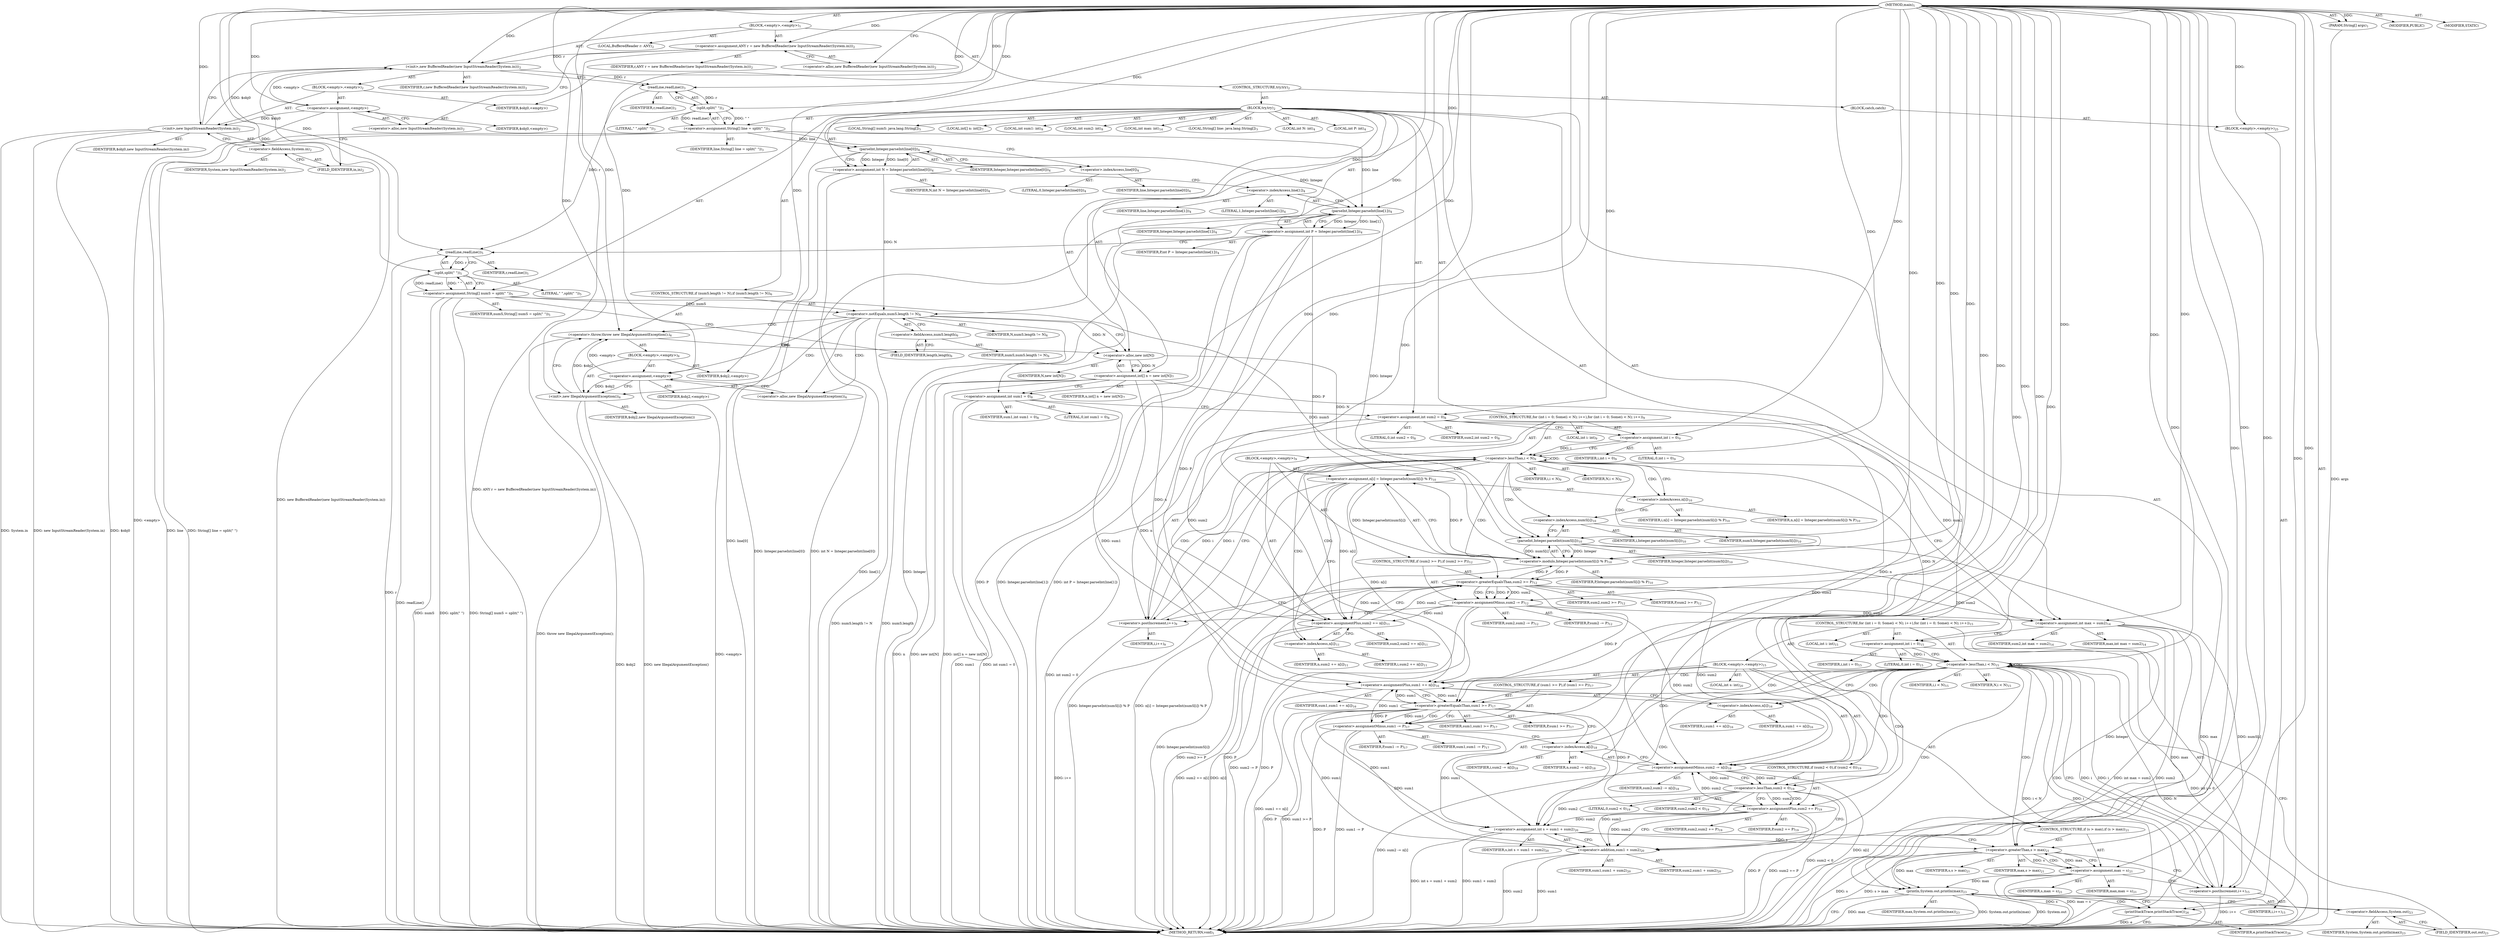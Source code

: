 digraph "main" {  
"19" [label = <(METHOD,main)<SUB>1</SUB>> ]
"20" [label = <(PARAM,String[] args)<SUB>1</SUB>> ]
"21" [label = <(BLOCK,&lt;empty&gt;,&lt;empty&gt;)<SUB>1</SUB>> ]
"4" [label = <(LOCAL,BufferedReader r: ANY)<SUB>2</SUB>> ]
"22" [label = <(&lt;operator&gt;.assignment,ANY r = new BufferedReader(new InputStreamReader(System.in)))<SUB>2</SUB>> ]
"23" [label = <(IDENTIFIER,r,ANY r = new BufferedReader(new InputStreamReader(System.in)))<SUB>2</SUB>> ]
"24" [label = <(&lt;operator&gt;.alloc,new BufferedReader(new InputStreamReader(System.in)))<SUB>2</SUB>> ]
"25" [label = <(&lt;init&gt;,new BufferedReader(new InputStreamReader(System.in)))<SUB>2</SUB>> ]
"3" [label = <(IDENTIFIER,r,new BufferedReader(new InputStreamReader(System.in)))<SUB>2</SUB>> ]
"26" [label = <(BLOCK,&lt;empty&gt;,&lt;empty&gt;)<SUB>2</SUB>> ]
"27" [label = <(&lt;operator&gt;.assignment,&lt;empty&gt;)> ]
"28" [label = <(IDENTIFIER,$obj0,&lt;empty&gt;)> ]
"29" [label = <(&lt;operator&gt;.alloc,new InputStreamReader(System.in))<SUB>2</SUB>> ]
"30" [label = <(&lt;init&gt;,new InputStreamReader(System.in))<SUB>2</SUB>> ]
"31" [label = <(IDENTIFIER,$obj0,new InputStreamReader(System.in))> ]
"32" [label = <(&lt;operator&gt;.fieldAccess,System.in)<SUB>2</SUB>> ]
"33" [label = <(IDENTIFIER,System,new InputStreamReader(System.in))<SUB>2</SUB>> ]
"34" [label = <(FIELD_IDENTIFIER,in,in)<SUB>2</SUB>> ]
"35" [label = <(IDENTIFIER,$obj0,&lt;empty&gt;)> ]
"36" [label = <(CONTROL_STRUCTURE,try,try)<SUB>2</SUB>> ]
"37" [label = <(BLOCK,try,try)<SUB>2</SUB>> ]
"38" [label = <(LOCAL,String[] line: java.lang.String[])<SUB>3</SUB>> ]
"39" [label = <(&lt;operator&gt;.assignment,String[] line = split(&quot; &quot;))<SUB>3</SUB>> ]
"40" [label = <(IDENTIFIER,line,String[] line = split(&quot; &quot;))<SUB>3</SUB>> ]
"41" [label = <(split,split(&quot; &quot;))<SUB>3</SUB>> ]
"42" [label = <(readLine,readLine())<SUB>3</SUB>> ]
"43" [label = <(IDENTIFIER,r,readLine())<SUB>3</SUB>> ]
"44" [label = <(LITERAL,&quot; &quot;,split(&quot; &quot;))<SUB>3</SUB>> ]
"45" [label = <(LOCAL,int N: int)<SUB>4</SUB>> ]
"46" [label = <(LOCAL,int P: int)<SUB>4</SUB>> ]
"47" [label = <(&lt;operator&gt;.assignment,int N = Integer.parseInt(line[0]))<SUB>4</SUB>> ]
"48" [label = <(IDENTIFIER,N,int N = Integer.parseInt(line[0]))<SUB>4</SUB>> ]
"49" [label = <(parseInt,Integer.parseInt(line[0]))<SUB>4</SUB>> ]
"50" [label = <(IDENTIFIER,Integer,Integer.parseInt(line[0]))<SUB>4</SUB>> ]
"51" [label = <(&lt;operator&gt;.indexAccess,line[0])<SUB>4</SUB>> ]
"52" [label = <(IDENTIFIER,line,Integer.parseInt(line[0]))<SUB>4</SUB>> ]
"53" [label = <(LITERAL,0,Integer.parseInt(line[0]))<SUB>4</SUB>> ]
"54" [label = <(&lt;operator&gt;.assignment,int P = Integer.parseInt(line[1]))<SUB>4</SUB>> ]
"55" [label = <(IDENTIFIER,P,int P = Integer.parseInt(line[1]))<SUB>4</SUB>> ]
"56" [label = <(parseInt,Integer.parseInt(line[1]))<SUB>4</SUB>> ]
"57" [label = <(IDENTIFIER,Integer,Integer.parseInt(line[1]))<SUB>4</SUB>> ]
"58" [label = <(&lt;operator&gt;.indexAccess,line[1])<SUB>4</SUB>> ]
"59" [label = <(IDENTIFIER,line,Integer.parseInt(line[1]))<SUB>4</SUB>> ]
"60" [label = <(LITERAL,1,Integer.parseInt(line[1]))<SUB>4</SUB>> ]
"61" [label = <(LOCAL,String[] numS: java.lang.String[])<SUB>5</SUB>> ]
"62" [label = <(&lt;operator&gt;.assignment,String[] numS = split(&quot; &quot;))<SUB>5</SUB>> ]
"63" [label = <(IDENTIFIER,numS,String[] numS = split(&quot; &quot;))<SUB>5</SUB>> ]
"64" [label = <(split,split(&quot; &quot;))<SUB>5</SUB>> ]
"65" [label = <(readLine,readLine())<SUB>5</SUB>> ]
"66" [label = <(IDENTIFIER,r,readLine())<SUB>5</SUB>> ]
"67" [label = <(LITERAL,&quot; &quot;,split(&quot; &quot;))<SUB>5</SUB>> ]
"68" [label = <(CONTROL_STRUCTURE,if (numS.length != N),if (numS.length != N))<SUB>6</SUB>> ]
"69" [label = <(&lt;operator&gt;.notEquals,numS.length != N)<SUB>6</SUB>> ]
"70" [label = <(&lt;operator&gt;.fieldAccess,numS.length)<SUB>6</SUB>> ]
"71" [label = <(IDENTIFIER,numS,numS.length != N)<SUB>6</SUB>> ]
"72" [label = <(FIELD_IDENTIFIER,length,length)<SUB>6</SUB>> ]
"73" [label = <(IDENTIFIER,N,numS.length != N)<SUB>6</SUB>> ]
"74" [label = <(&lt;operator&gt;.throw,throw new IllegalArgumentException();)<SUB>6</SUB>> ]
"75" [label = <(BLOCK,&lt;empty&gt;,&lt;empty&gt;)<SUB>6</SUB>> ]
"76" [label = <(&lt;operator&gt;.assignment,&lt;empty&gt;)> ]
"77" [label = <(IDENTIFIER,$obj2,&lt;empty&gt;)> ]
"78" [label = <(&lt;operator&gt;.alloc,new IllegalArgumentException())<SUB>6</SUB>> ]
"79" [label = <(&lt;init&gt;,new IllegalArgumentException())<SUB>6</SUB>> ]
"80" [label = <(IDENTIFIER,$obj2,new IllegalArgumentException())> ]
"81" [label = <(IDENTIFIER,$obj2,&lt;empty&gt;)> ]
"82" [label = <(LOCAL,int[] n: int[])<SUB>7</SUB>> ]
"83" [label = <(&lt;operator&gt;.assignment,int[] n = new int[N])<SUB>7</SUB>> ]
"84" [label = <(IDENTIFIER,n,int[] n = new int[N])<SUB>7</SUB>> ]
"85" [label = <(&lt;operator&gt;.alloc,new int[N])> ]
"86" [label = <(IDENTIFIER,N,new int[N])<SUB>7</SUB>> ]
"87" [label = <(LOCAL,int sum1: int)<SUB>8</SUB>> ]
"88" [label = <(LOCAL,int sum2: int)<SUB>8</SUB>> ]
"89" [label = <(&lt;operator&gt;.assignment,int sum1 = 0)<SUB>8</SUB>> ]
"90" [label = <(IDENTIFIER,sum1,int sum1 = 0)<SUB>8</SUB>> ]
"91" [label = <(LITERAL,0,int sum1 = 0)<SUB>8</SUB>> ]
"92" [label = <(&lt;operator&gt;.assignment,int sum2 = 0)<SUB>8</SUB>> ]
"93" [label = <(IDENTIFIER,sum2,int sum2 = 0)<SUB>8</SUB>> ]
"94" [label = <(LITERAL,0,int sum2 = 0)<SUB>8</SUB>> ]
"95" [label = <(CONTROL_STRUCTURE,for (int i = 0; Some(i &lt; N); i++),for (int i = 0; Some(i &lt; N); i++))<SUB>9</SUB>> ]
"96" [label = <(LOCAL,int i: int)<SUB>9</SUB>> ]
"97" [label = <(&lt;operator&gt;.assignment,int i = 0)<SUB>9</SUB>> ]
"98" [label = <(IDENTIFIER,i,int i = 0)<SUB>9</SUB>> ]
"99" [label = <(LITERAL,0,int i = 0)<SUB>9</SUB>> ]
"100" [label = <(&lt;operator&gt;.lessThan,i &lt; N)<SUB>9</SUB>> ]
"101" [label = <(IDENTIFIER,i,i &lt; N)<SUB>9</SUB>> ]
"102" [label = <(IDENTIFIER,N,i &lt; N)<SUB>9</SUB>> ]
"103" [label = <(&lt;operator&gt;.postIncrement,i++)<SUB>9</SUB>> ]
"104" [label = <(IDENTIFIER,i,i++)<SUB>9</SUB>> ]
"105" [label = <(BLOCK,&lt;empty&gt;,&lt;empty&gt;)<SUB>9</SUB>> ]
"106" [label = <(&lt;operator&gt;.assignment,n[i] = Integer.parseInt(numS[i]) % P)<SUB>10</SUB>> ]
"107" [label = <(&lt;operator&gt;.indexAccess,n[i])<SUB>10</SUB>> ]
"108" [label = <(IDENTIFIER,n,n[i] = Integer.parseInt(numS[i]) % P)<SUB>10</SUB>> ]
"109" [label = <(IDENTIFIER,i,n[i] = Integer.parseInt(numS[i]) % P)<SUB>10</SUB>> ]
"110" [label = <(&lt;operator&gt;.modulo,Integer.parseInt(numS[i]) % P)<SUB>10</SUB>> ]
"111" [label = <(parseInt,Integer.parseInt(numS[i]))<SUB>10</SUB>> ]
"112" [label = <(IDENTIFIER,Integer,Integer.parseInt(numS[i]))<SUB>10</SUB>> ]
"113" [label = <(&lt;operator&gt;.indexAccess,numS[i])<SUB>10</SUB>> ]
"114" [label = <(IDENTIFIER,numS,Integer.parseInt(numS[i]))<SUB>10</SUB>> ]
"115" [label = <(IDENTIFIER,i,Integer.parseInt(numS[i]))<SUB>10</SUB>> ]
"116" [label = <(IDENTIFIER,P,Integer.parseInt(numS[i]) % P)<SUB>10</SUB>> ]
"117" [label = <(&lt;operator&gt;.assignmentPlus,sum2 += n[i])<SUB>11</SUB>> ]
"118" [label = <(IDENTIFIER,sum2,sum2 += n[i])<SUB>11</SUB>> ]
"119" [label = <(&lt;operator&gt;.indexAccess,n[i])<SUB>11</SUB>> ]
"120" [label = <(IDENTIFIER,n,sum2 += n[i])<SUB>11</SUB>> ]
"121" [label = <(IDENTIFIER,i,sum2 += n[i])<SUB>11</SUB>> ]
"122" [label = <(CONTROL_STRUCTURE,if (sum2 &gt;= P),if (sum2 &gt;= P))<SUB>12</SUB>> ]
"123" [label = <(&lt;operator&gt;.greaterEqualsThan,sum2 &gt;= P)<SUB>12</SUB>> ]
"124" [label = <(IDENTIFIER,sum2,sum2 &gt;= P)<SUB>12</SUB>> ]
"125" [label = <(IDENTIFIER,P,sum2 &gt;= P)<SUB>12</SUB>> ]
"126" [label = <(&lt;operator&gt;.assignmentMinus,sum2 -= P)<SUB>12</SUB>> ]
"127" [label = <(IDENTIFIER,sum2,sum2 -= P)<SUB>12</SUB>> ]
"128" [label = <(IDENTIFIER,P,sum2 -= P)<SUB>12</SUB>> ]
"129" [label = <(LOCAL,int max: int)<SUB>14</SUB>> ]
"130" [label = <(&lt;operator&gt;.assignment,int max = sum2)<SUB>14</SUB>> ]
"131" [label = <(IDENTIFIER,max,int max = sum2)<SUB>14</SUB>> ]
"132" [label = <(IDENTIFIER,sum2,int max = sum2)<SUB>14</SUB>> ]
"133" [label = <(CONTROL_STRUCTURE,for (int i = 0; Some(i &lt; N); i++),for (int i = 0; Some(i &lt; N); i++))<SUB>15</SUB>> ]
"134" [label = <(LOCAL,int i: int)<SUB>15</SUB>> ]
"135" [label = <(&lt;operator&gt;.assignment,int i = 0)<SUB>15</SUB>> ]
"136" [label = <(IDENTIFIER,i,int i = 0)<SUB>15</SUB>> ]
"137" [label = <(LITERAL,0,int i = 0)<SUB>15</SUB>> ]
"138" [label = <(&lt;operator&gt;.lessThan,i &lt; N)<SUB>15</SUB>> ]
"139" [label = <(IDENTIFIER,i,i &lt; N)<SUB>15</SUB>> ]
"140" [label = <(IDENTIFIER,N,i &lt; N)<SUB>15</SUB>> ]
"141" [label = <(&lt;operator&gt;.postIncrement,i++)<SUB>15</SUB>> ]
"142" [label = <(IDENTIFIER,i,i++)<SUB>15</SUB>> ]
"143" [label = <(BLOCK,&lt;empty&gt;,&lt;empty&gt;)<SUB>15</SUB>> ]
"144" [label = <(&lt;operator&gt;.assignmentPlus,sum1 += n[i])<SUB>16</SUB>> ]
"145" [label = <(IDENTIFIER,sum1,sum1 += n[i])<SUB>16</SUB>> ]
"146" [label = <(&lt;operator&gt;.indexAccess,n[i])<SUB>16</SUB>> ]
"147" [label = <(IDENTIFIER,n,sum1 += n[i])<SUB>16</SUB>> ]
"148" [label = <(IDENTIFIER,i,sum1 += n[i])<SUB>16</SUB>> ]
"149" [label = <(CONTROL_STRUCTURE,if (sum1 &gt;= P),if (sum1 &gt;= P))<SUB>17</SUB>> ]
"150" [label = <(&lt;operator&gt;.greaterEqualsThan,sum1 &gt;= P)<SUB>17</SUB>> ]
"151" [label = <(IDENTIFIER,sum1,sum1 &gt;= P)<SUB>17</SUB>> ]
"152" [label = <(IDENTIFIER,P,sum1 &gt;= P)<SUB>17</SUB>> ]
"153" [label = <(&lt;operator&gt;.assignmentMinus,sum1 -= P)<SUB>17</SUB>> ]
"154" [label = <(IDENTIFIER,sum1,sum1 -= P)<SUB>17</SUB>> ]
"155" [label = <(IDENTIFIER,P,sum1 -= P)<SUB>17</SUB>> ]
"156" [label = <(&lt;operator&gt;.assignmentMinus,sum2 -= n[i])<SUB>18</SUB>> ]
"157" [label = <(IDENTIFIER,sum2,sum2 -= n[i])<SUB>18</SUB>> ]
"158" [label = <(&lt;operator&gt;.indexAccess,n[i])<SUB>18</SUB>> ]
"159" [label = <(IDENTIFIER,n,sum2 -= n[i])<SUB>18</SUB>> ]
"160" [label = <(IDENTIFIER,i,sum2 -= n[i])<SUB>18</SUB>> ]
"161" [label = <(CONTROL_STRUCTURE,if (sum2 &lt; 0),if (sum2 &lt; 0))<SUB>19</SUB>> ]
"162" [label = <(&lt;operator&gt;.lessThan,sum2 &lt; 0)<SUB>19</SUB>> ]
"163" [label = <(IDENTIFIER,sum2,sum2 &lt; 0)<SUB>19</SUB>> ]
"164" [label = <(LITERAL,0,sum2 &lt; 0)<SUB>19</SUB>> ]
"165" [label = <(&lt;operator&gt;.assignmentPlus,sum2 += P)<SUB>19</SUB>> ]
"166" [label = <(IDENTIFIER,sum2,sum2 += P)<SUB>19</SUB>> ]
"167" [label = <(IDENTIFIER,P,sum2 += P)<SUB>19</SUB>> ]
"168" [label = <(LOCAL,int s: int)<SUB>20</SUB>> ]
"169" [label = <(&lt;operator&gt;.assignment,int s = sum1 + sum2)<SUB>20</SUB>> ]
"170" [label = <(IDENTIFIER,s,int s = sum1 + sum2)<SUB>20</SUB>> ]
"171" [label = <(&lt;operator&gt;.addition,sum1 + sum2)<SUB>20</SUB>> ]
"172" [label = <(IDENTIFIER,sum1,sum1 + sum2)<SUB>20</SUB>> ]
"173" [label = <(IDENTIFIER,sum2,sum1 + sum2)<SUB>20</SUB>> ]
"174" [label = <(CONTROL_STRUCTURE,if (s &gt; max),if (s &gt; max))<SUB>21</SUB>> ]
"175" [label = <(&lt;operator&gt;.greaterThan,s &gt; max)<SUB>21</SUB>> ]
"176" [label = <(IDENTIFIER,s,s &gt; max)<SUB>21</SUB>> ]
"177" [label = <(IDENTIFIER,max,s &gt; max)<SUB>21</SUB>> ]
"178" [label = <(&lt;operator&gt;.assignment,max = s)<SUB>21</SUB>> ]
"179" [label = <(IDENTIFIER,max,max = s)<SUB>21</SUB>> ]
"180" [label = <(IDENTIFIER,s,max = s)<SUB>21</SUB>> ]
"181" [label = <(println,System.out.println(max))<SUB>23</SUB>> ]
"182" [label = <(&lt;operator&gt;.fieldAccess,System.out)<SUB>23</SUB>> ]
"183" [label = <(IDENTIFIER,System,System.out.println(max))<SUB>23</SUB>> ]
"184" [label = <(FIELD_IDENTIFIER,out,out)<SUB>23</SUB>> ]
"185" [label = <(IDENTIFIER,max,System.out.println(max))<SUB>23</SUB>> ]
"186" [label = <(BLOCK,catch,catch)> ]
"187" [label = <(BLOCK,&lt;empty&gt;,&lt;empty&gt;)<SUB>25</SUB>> ]
"188" [label = <(printStackTrace,printStackTrace())<SUB>26</SUB>> ]
"189" [label = <(IDENTIFIER,e,printStackTrace())<SUB>26</SUB>> ]
"190" [label = <(MODIFIER,PUBLIC)> ]
"191" [label = <(MODIFIER,STATIC)> ]
"192" [label = <(METHOD_RETURN,void)<SUB>1</SUB>> ]
  "19" -> "20"  [ label = "AST: "] 
  "19" -> "21"  [ label = "AST: "] 
  "19" -> "190"  [ label = "AST: "] 
  "19" -> "191"  [ label = "AST: "] 
  "19" -> "192"  [ label = "AST: "] 
  "21" -> "4"  [ label = "AST: "] 
  "21" -> "22"  [ label = "AST: "] 
  "21" -> "25"  [ label = "AST: "] 
  "21" -> "36"  [ label = "AST: "] 
  "22" -> "23"  [ label = "AST: "] 
  "22" -> "24"  [ label = "AST: "] 
  "25" -> "3"  [ label = "AST: "] 
  "25" -> "26"  [ label = "AST: "] 
  "26" -> "27"  [ label = "AST: "] 
  "26" -> "30"  [ label = "AST: "] 
  "26" -> "35"  [ label = "AST: "] 
  "27" -> "28"  [ label = "AST: "] 
  "27" -> "29"  [ label = "AST: "] 
  "30" -> "31"  [ label = "AST: "] 
  "30" -> "32"  [ label = "AST: "] 
  "32" -> "33"  [ label = "AST: "] 
  "32" -> "34"  [ label = "AST: "] 
  "36" -> "37"  [ label = "AST: "] 
  "36" -> "186"  [ label = "AST: "] 
  "37" -> "38"  [ label = "AST: "] 
  "37" -> "39"  [ label = "AST: "] 
  "37" -> "45"  [ label = "AST: "] 
  "37" -> "46"  [ label = "AST: "] 
  "37" -> "47"  [ label = "AST: "] 
  "37" -> "54"  [ label = "AST: "] 
  "37" -> "61"  [ label = "AST: "] 
  "37" -> "62"  [ label = "AST: "] 
  "37" -> "68"  [ label = "AST: "] 
  "37" -> "82"  [ label = "AST: "] 
  "37" -> "83"  [ label = "AST: "] 
  "37" -> "87"  [ label = "AST: "] 
  "37" -> "88"  [ label = "AST: "] 
  "37" -> "89"  [ label = "AST: "] 
  "37" -> "92"  [ label = "AST: "] 
  "37" -> "95"  [ label = "AST: "] 
  "37" -> "129"  [ label = "AST: "] 
  "37" -> "130"  [ label = "AST: "] 
  "37" -> "133"  [ label = "AST: "] 
  "37" -> "181"  [ label = "AST: "] 
  "39" -> "40"  [ label = "AST: "] 
  "39" -> "41"  [ label = "AST: "] 
  "41" -> "42"  [ label = "AST: "] 
  "41" -> "44"  [ label = "AST: "] 
  "42" -> "43"  [ label = "AST: "] 
  "47" -> "48"  [ label = "AST: "] 
  "47" -> "49"  [ label = "AST: "] 
  "49" -> "50"  [ label = "AST: "] 
  "49" -> "51"  [ label = "AST: "] 
  "51" -> "52"  [ label = "AST: "] 
  "51" -> "53"  [ label = "AST: "] 
  "54" -> "55"  [ label = "AST: "] 
  "54" -> "56"  [ label = "AST: "] 
  "56" -> "57"  [ label = "AST: "] 
  "56" -> "58"  [ label = "AST: "] 
  "58" -> "59"  [ label = "AST: "] 
  "58" -> "60"  [ label = "AST: "] 
  "62" -> "63"  [ label = "AST: "] 
  "62" -> "64"  [ label = "AST: "] 
  "64" -> "65"  [ label = "AST: "] 
  "64" -> "67"  [ label = "AST: "] 
  "65" -> "66"  [ label = "AST: "] 
  "68" -> "69"  [ label = "AST: "] 
  "68" -> "74"  [ label = "AST: "] 
  "69" -> "70"  [ label = "AST: "] 
  "69" -> "73"  [ label = "AST: "] 
  "70" -> "71"  [ label = "AST: "] 
  "70" -> "72"  [ label = "AST: "] 
  "74" -> "75"  [ label = "AST: "] 
  "75" -> "76"  [ label = "AST: "] 
  "75" -> "79"  [ label = "AST: "] 
  "75" -> "81"  [ label = "AST: "] 
  "76" -> "77"  [ label = "AST: "] 
  "76" -> "78"  [ label = "AST: "] 
  "79" -> "80"  [ label = "AST: "] 
  "83" -> "84"  [ label = "AST: "] 
  "83" -> "85"  [ label = "AST: "] 
  "85" -> "86"  [ label = "AST: "] 
  "89" -> "90"  [ label = "AST: "] 
  "89" -> "91"  [ label = "AST: "] 
  "92" -> "93"  [ label = "AST: "] 
  "92" -> "94"  [ label = "AST: "] 
  "95" -> "96"  [ label = "AST: "] 
  "95" -> "97"  [ label = "AST: "] 
  "95" -> "100"  [ label = "AST: "] 
  "95" -> "103"  [ label = "AST: "] 
  "95" -> "105"  [ label = "AST: "] 
  "97" -> "98"  [ label = "AST: "] 
  "97" -> "99"  [ label = "AST: "] 
  "100" -> "101"  [ label = "AST: "] 
  "100" -> "102"  [ label = "AST: "] 
  "103" -> "104"  [ label = "AST: "] 
  "105" -> "106"  [ label = "AST: "] 
  "105" -> "117"  [ label = "AST: "] 
  "105" -> "122"  [ label = "AST: "] 
  "106" -> "107"  [ label = "AST: "] 
  "106" -> "110"  [ label = "AST: "] 
  "107" -> "108"  [ label = "AST: "] 
  "107" -> "109"  [ label = "AST: "] 
  "110" -> "111"  [ label = "AST: "] 
  "110" -> "116"  [ label = "AST: "] 
  "111" -> "112"  [ label = "AST: "] 
  "111" -> "113"  [ label = "AST: "] 
  "113" -> "114"  [ label = "AST: "] 
  "113" -> "115"  [ label = "AST: "] 
  "117" -> "118"  [ label = "AST: "] 
  "117" -> "119"  [ label = "AST: "] 
  "119" -> "120"  [ label = "AST: "] 
  "119" -> "121"  [ label = "AST: "] 
  "122" -> "123"  [ label = "AST: "] 
  "122" -> "126"  [ label = "AST: "] 
  "123" -> "124"  [ label = "AST: "] 
  "123" -> "125"  [ label = "AST: "] 
  "126" -> "127"  [ label = "AST: "] 
  "126" -> "128"  [ label = "AST: "] 
  "130" -> "131"  [ label = "AST: "] 
  "130" -> "132"  [ label = "AST: "] 
  "133" -> "134"  [ label = "AST: "] 
  "133" -> "135"  [ label = "AST: "] 
  "133" -> "138"  [ label = "AST: "] 
  "133" -> "141"  [ label = "AST: "] 
  "133" -> "143"  [ label = "AST: "] 
  "135" -> "136"  [ label = "AST: "] 
  "135" -> "137"  [ label = "AST: "] 
  "138" -> "139"  [ label = "AST: "] 
  "138" -> "140"  [ label = "AST: "] 
  "141" -> "142"  [ label = "AST: "] 
  "143" -> "144"  [ label = "AST: "] 
  "143" -> "149"  [ label = "AST: "] 
  "143" -> "156"  [ label = "AST: "] 
  "143" -> "161"  [ label = "AST: "] 
  "143" -> "168"  [ label = "AST: "] 
  "143" -> "169"  [ label = "AST: "] 
  "143" -> "174"  [ label = "AST: "] 
  "144" -> "145"  [ label = "AST: "] 
  "144" -> "146"  [ label = "AST: "] 
  "146" -> "147"  [ label = "AST: "] 
  "146" -> "148"  [ label = "AST: "] 
  "149" -> "150"  [ label = "AST: "] 
  "149" -> "153"  [ label = "AST: "] 
  "150" -> "151"  [ label = "AST: "] 
  "150" -> "152"  [ label = "AST: "] 
  "153" -> "154"  [ label = "AST: "] 
  "153" -> "155"  [ label = "AST: "] 
  "156" -> "157"  [ label = "AST: "] 
  "156" -> "158"  [ label = "AST: "] 
  "158" -> "159"  [ label = "AST: "] 
  "158" -> "160"  [ label = "AST: "] 
  "161" -> "162"  [ label = "AST: "] 
  "161" -> "165"  [ label = "AST: "] 
  "162" -> "163"  [ label = "AST: "] 
  "162" -> "164"  [ label = "AST: "] 
  "165" -> "166"  [ label = "AST: "] 
  "165" -> "167"  [ label = "AST: "] 
  "169" -> "170"  [ label = "AST: "] 
  "169" -> "171"  [ label = "AST: "] 
  "171" -> "172"  [ label = "AST: "] 
  "171" -> "173"  [ label = "AST: "] 
  "174" -> "175"  [ label = "AST: "] 
  "174" -> "178"  [ label = "AST: "] 
  "175" -> "176"  [ label = "AST: "] 
  "175" -> "177"  [ label = "AST: "] 
  "178" -> "179"  [ label = "AST: "] 
  "178" -> "180"  [ label = "AST: "] 
  "181" -> "182"  [ label = "AST: "] 
  "181" -> "185"  [ label = "AST: "] 
  "182" -> "183"  [ label = "AST: "] 
  "182" -> "184"  [ label = "AST: "] 
  "186" -> "187"  [ label = "AST: "] 
  "187" -> "188"  [ label = "AST: "] 
  "188" -> "189"  [ label = "AST: "] 
  "22" -> "29"  [ label = "CFG: "] 
  "25" -> "42"  [ label = "CFG: "] 
  "24" -> "22"  [ label = "CFG: "] 
  "27" -> "34"  [ label = "CFG: "] 
  "30" -> "25"  [ label = "CFG: "] 
  "39" -> "51"  [ label = "CFG: "] 
  "47" -> "58"  [ label = "CFG: "] 
  "54" -> "65"  [ label = "CFG: "] 
  "62" -> "72"  [ label = "CFG: "] 
  "83" -> "89"  [ label = "CFG: "] 
  "89" -> "92"  [ label = "CFG: "] 
  "92" -> "97"  [ label = "CFG: "] 
  "130" -> "135"  [ label = "CFG: "] 
  "181" -> "192"  [ label = "CFG: "] 
  "181" -> "188"  [ label = "CFG: "] 
  "29" -> "27"  [ label = "CFG: "] 
  "32" -> "30"  [ label = "CFG: "] 
  "41" -> "39"  [ label = "CFG: "] 
  "49" -> "47"  [ label = "CFG: "] 
  "56" -> "54"  [ label = "CFG: "] 
  "64" -> "62"  [ label = "CFG: "] 
  "69" -> "78"  [ label = "CFG: "] 
  "69" -> "85"  [ label = "CFG: "] 
  "74" -> "85"  [ label = "CFG: "] 
  "85" -> "83"  [ label = "CFG: "] 
  "97" -> "100"  [ label = "CFG: "] 
  "100" -> "107"  [ label = "CFG: "] 
  "100" -> "130"  [ label = "CFG: "] 
  "103" -> "100"  [ label = "CFG: "] 
  "135" -> "138"  [ label = "CFG: "] 
  "138" -> "146"  [ label = "CFG: "] 
  "138" -> "184"  [ label = "CFG: "] 
  "141" -> "138"  [ label = "CFG: "] 
  "182" -> "181"  [ label = "CFG: "] 
  "188" -> "192"  [ label = "CFG: "] 
  "34" -> "32"  [ label = "CFG: "] 
  "42" -> "41"  [ label = "CFG: "] 
  "51" -> "49"  [ label = "CFG: "] 
  "58" -> "56"  [ label = "CFG: "] 
  "65" -> "64"  [ label = "CFG: "] 
  "70" -> "69"  [ label = "CFG: "] 
  "106" -> "119"  [ label = "CFG: "] 
  "117" -> "123"  [ label = "CFG: "] 
  "144" -> "150"  [ label = "CFG: "] 
  "156" -> "162"  [ label = "CFG: "] 
  "169" -> "175"  [ label = "CFG: "] 
  "184" -> "182"  [ label = "CFG: "] 
  "72" -> "70"  [ label = "CFG: "] 
  "76" -> "79"  [ label = "CFG: "] 
  "79" -> "74"  [ label = "CFG: "] 
  "107" -> "113"  [ label = "CFG: "] 
  "110" -> "106"  [ label = "CFG: "] 
  "119" -> "117"  [ label = "CFG: "] 
  "123" -> "126"  [ label = "CFG: "] 
  "123" -> "103"  [ label = "CFG: "] 
  "126" -> "103"  [ label = "CFG: "] 
  "146" -> "144"  [ label = "CFG: "] 
  "150" -> "153"  [ label = "CFG: "] 
  "150" -> "158"  [ label = "CFG: "] 
  "153" -> "158"  [ label = "CFG: "] 
  "158" -> "156"  [ label = "CFG: "] 
  "162" -> "165"  [ label = "CFG: "] 
  "162" -> "171"  [ label = "CFG: "] 
  "165" -> "171"  [ label = "CFG: "] 
  "171" -> "169"  [ label = "CFG: "] 
  "175" -> "178"  [ label = "CFG: "] 
  "175" -> "141"  [ label = "CFG: "] 
  "178" -> "141"  [ label = "CFG: "] 
  "78" -> "76"  [ label = "CFG: "] 
  "111" -> "110"  [ label = "CFG: "] 
  "113" -> "111"  [ label = "CFG: "] 
  "19" -> "24"  [ label = "CFG: "] 
  "20" -> "192"  [ label = "DDG: args"] 
  "22" -> "192"  [ label = "DDG: ANY r = new BufferedReader(new InputStreamReader(System.in))"] 
  "27" -> "192"  [ label = "DDG: &lt;empty&gt;"] 
  "30" -> "192"  [ label = "DDG: $obj0"] 
  "30" -> "192"  [ label = "DDG: System.in"] 
  "30" -> "192"  [ label = "DDG: new InputStreamReader(System.in)"] 
  "25" -> "192"  [ label = "DDG: new BufferedReader(new InputStreamReader(System.in))"] 
  "39" -> "192"  [ label = "DDG: line"] 
  "39" -> "192"  [ label = "DDG: String[] line = split(&quot; &quot;)"] 
  "49" -> "192"  [ label = "DDG: line[0]"] 
  "47" -> "192"  [ label = "DDG: Integer.parseInt(line[0])"] 
  "47" -> "192"  [ label = "DDG: int N = Integer.parseInt(line[0])"] 
  "54" -> "192"  [ label = "DDG: P"] 
  "56" -> "192"  [ label = "DDG: Integer"] 
  "56" -> "192"  [ label = "DDG: line[1]"] 
  "54" -> "192"  [ label = "DDG: Integer.parseInt(line[1])"] 
  "54" -> "192"  [ label = "DDG: int P = Integer.parseInt(line[1])"] 
  "62" -> "192"  [ label = "DDG: numS"] 
  "65" -> "192"  [ label = "DDG: r"] 
  "64" -> "192"  [ label = "DDG: readLine()"] 
  "62" -> "192"  [ label = "DDG: split(&quot; &quot;)"] 
  "62" -> "192"  [ label = "DDG: String[] numS = split(&quot; &quot;)"] 
  "69" -> "192"  [ label = "DDG: numS.length"] 
  "69" -> "192"  [ label = "DDG: numS.length != N"] 
  "76" -> "192"  [ label = "DDG: &lt;empty&gt;"] 
  "79" -> "192"  [ label = "DDG: $obj2"] 
  "79" -> "192"  [ label = "DDG: new IllegalArgumentException()"] 
  "74" -> "192"  [ label = "DDG: throw new IllegalArgumentException();"] 
  "83" -> "192"  [ label = "DDG: n"] 
  "83" -> "192"  [ label = "DDG: new int[N]"] 
  "83" -> "192"  [ label = "DDG: int[] n = new int[N]"] 
  "89" -> "192"  [ label = "DDG: sum1"] 
  "89" -> "192"  [ label = "DDG: int sum1 = 0"] 
  "92" -> "192"  [ label = "DDG: int sum2 = 0"] 
  "130" -> "192"  [ label = "DDG: sum2"] 
  "130" -> "192"  [ label = "DDG: int max = sum2"] 
  "135" -> "192"  [ label = "DDG: int i = 0"] 
  "138" -> "192"  [ label = "DDG: i"] 
  "138" -> "192"  [ label = "DDG: N"] 
  "138" -> "192"  [ label = "DDG: i &lt; N"] 
  "181" -> "192"  [ label = "DDG: System.out"] 
  "181" -> "192"  [ label = "DDG: max"] 
  "181" -> "192"  [ label = "DDG: System.out.println(max)"] 
  "144" -> "192"  [ label = "DDG: sum1 += n[i]"] 
  "150" -> "192"  [ label = "DDG: P"] 
  "150" -> "192"  [ label = "DDG: sum1 &gt;= P"] 
  "153" -> "192"  [ label = "DDG: P"] 
  "153" -> "192"  [ label = "DDG: sum1 -= P"] 
  "156" -> "192"  [ label = "DDG: n[i]"] 
  "156" -> "192"  [ label = "DDG: sum2 -= n[i]"] 
  "162" -> "192"  [ label = "DDG: sum2 &lt; 0"] 
  "165" -> "192"  [ label = "DDG: P"] 
  "165" -> "192"  [ label = "DDG: sum2 += P"] 
  "171" -> "192"  [ label = "DDG: sum1"] 
  "171" -> "192"  [ label = "DDG: sum2"] 
  "169" -> "192"  [ label = "DDG: sum1 + sum2"] 
  "169" -> "192"  [ label = "DDG: int s = sum1 + sum2"] 
  "175" -> "192"  [ label = "DDG: s"] 
  "175" -> "192"  [ label = "DDG: s &gt; max"] 
  "178" -> "192"  [ label = "DDG: s"] 
  "178" -> "192"  [ label = "DDG: max = s"] 
  "141" -> "192"  [ label = "DDG: i++"] 
  "111" -> "192"  [ label = "DDG: Integer"] 
  "111" -> "192"  [ label = "DDG: numS[i]"] 
  "110" -> "192"  [ label = "DDG: Integer.parseInt(numS[i])"] 
  "106" -> "192"  [ label = "DDG: Integer.parseInt(numS[i]) % P"] 
  "106" -> "192"  [ label = "DDG: n[i] = Integer.parseInt(numS[i]) % P"] 
  "117" -> "192"  [ label = "DDG: n[i]"] 
  "117" -> "192"  [ label = "DDG: sum2 += n[i]"] 
  "123" -> "192"  [ label = "DDG: P"] 
  "123" -> "192"  [ label = "DDG: sum2 &gt;= P"] 
  "126" -> "192"  [ label = "DDG: P"] 
  "126" -> "192"  [ label = "DDG: sum2 -= P"] 
  "103" -> "192"  [ label = "DDG: i++"] 
  "188" -> "192"  [ label = "DDG: e"] 
  "19" -> "20"  [ label = "DDG: "] 
  "19" -> "22"  [ label = "DDG: "] 
  "22" -> "25"  [ label = "DDG: r"] 
  "19" -> "25"  [ label = "DDG: "] 
  "27" -> "25"  [ label = "DDG: &lt;empty&gt;"] 
  "30" -> "25"  [ label = "DDG: $obj0"] 
  "19" -> "27"  [ label = "DDG: "] 
  "19" -> "35"  [ label = "DDG: "] 
  "41" -> "39"  [ label = "DDG: readLine()"] 
  "41" -> "39"  [ label = "DDG: &quot; &quot;"] 
  "49" -> "47"  [ label = "DDG: Integer"] 
  "49" -> "47"  [ label = "DDG: line[0]"] 
  "56" -> "54"  [ label = "DDG: Integer"] 
  "56" -> "54"  [ label = "DDG: line[1]"] 
  "64" -> "62"  [ label = "DDG: readLine()"] 
  "64" -> "62"  [ label = "DDG: &quot; &quot;"] 
  "85" -> "83"  [ label = "DDG: N"] 
  "19" -> "89"  [ label = "DDG: "] 
  "19" -> "92"  [ label = "DDG: "] 
  "92" -> "130"  [ label = "DDG: sum2"] 
  "123" -> "130"  [ label = "DDG: sum2"] 
  "126" -> "130"  [ label = "DDG: sum2"] 
  "19" -> "130"  [ label = "DDG: "] 
  "19" -> "187"  [ label = "DDG: "] 
  "27" -> "30"  [ label = "DDG: $obj0"] 
  "19" -> "30"  [ label = "DDG: "] 
  "19" -> "97"  [ label = "DDG: "] 
  "19" -> "135"  [ label = "DDG: "] 
  "130" -> "181"  [ label = "DDG: max"] 
  "175" -> "181"  [ label = "DDG: max"] 
  "178" -> "181"  [ label = "DDG: max"] 
  "19" -> "181"  [ label = "DDG: "] 
  "42" -> "41"  [ label = "DDG: r"] 
  "19" -> "41"  [ label = "DDG: "] 
  "19" -> "49"  [ label = "DDG: "] 
  "39" -> "49"  [ label = "DDG: line"] 
  "49" -> "56"  [ label = "DDG: Integer"] 
  "19" -> "56"  [ label = "DDG: "] 
  "39" -> "56"  [ label = "DDG: line"] 
  "65" -> "64"  [ label = "DDG: r"] 
  "19" -> "64"  [ label = "DDG: "] 
  "62" -> "69"  [ label = "DDG: numS"] 
  "47" -> "69"  [ label = "DDG: N"] 
  "19" -> "69"  [ label = "DDG: "] 
  "76" -> "74"  [ label = "DDG: &lt;empty&gt;"] 
  "79" -> "74"  [ label = "DDG: $obj2"] 
  "19" -> "74"  [ label = "DDG: "] 
  "69" -> "85"  [ label = "DDG: N"] 
  "19" -> "85"  [ label = "DDG: "] 
  "97" -> "100"  [ label = "DDG: i"] 
  "103" -> "100"  [ label = "DDG: i"] 
  "19" -> "100"  [ label = "DDG: "] 
  "85" -> "100"  [ label = "DDG: N"] 
  "100" -> "103"  [ label = "DDG: i"] 
  "19" -> "103"  [ label = "DDG: "] 
  "110" -> "106"  [ label = "DDG: Integer.parseInt(numS[i])"] 
  "110" -> "106"  [ label = "DDG: P"] 
  "83" -> "117"  [ label = "DDG: n"] 
  "106" -> "117"  [ label = "DDG: n[i]"] 
  "135" -> "138"  [ label = "DDG: i"] 
  "141" -> "138"  [ label = "DDG: i"] 
  "19" -> "138"  [ label = "DDG: "] 
  "100" -> "138"  [ label = "DDG: N"] 
  "138" -> "141"  [ label = "DDG: i"] 
  "19" -> "141"  [ label = "DDG: "] 
  "83" -> "144"  [ label = "DDG: n"] 
  "106" -> "144"  [ label = "DDG: n[i]"] 
  "83" -> "156"  [ label = "DDG: n"] 
  "150" -> "169"  [ label = "DDG: sum1"] 
  "153" -> "169"  [ label = "DDG: sum1"] 
  "19" -> "169"  [ label = "DDG: "] 
  "162" -> "169"  [ label = "DDG: sum2"] 
  "165" -> "169"  [ label = "DDG: sum2"] 
  "19" -> "188"  [ label = "DDG: "] 
  "25" -> "42"  [ label = "DDG: r"] 
  "19" -> "42"  [ label = "DDG: "] 
  "42" -> "65"  [ label = "DDG: r"] 
  "19" -> "65"  [ label = "DDG: "] 
  "19" -> "76"  [ label = "DDG: "] 
  "19" -> "81"  [ label = "DDG: "] 
  "92" -> "117"  [ label = "DDG: sum2"] 
  "123" -> "117"  [ label = "DDG: sum2"] 
  "126" -> "117"  [ label = "DDG: sum2"] 
  "19" -> "117"  [ label = "DDG: "] 
  "123" -> "126"  [ label = "DDG: P"] 
  "19" -> "126"  [ label = "DDG: "] 
  "89" -> "144"  [ label = "DDG: sum1"] 
  "19" -> "144"  [ label = "DDG: "] 
  "150" -> "144"  [ label = "DDG: sum1"] 
  "153" -> "144"  [ label = "DDG: sum1"] 
  "150" -> "153"  [ label = "DDG: P"] 
  "19" -> "153"  [ label = "DDG: "] 
  "19" -> "156"  [ label = "DDG: "] 
  "92" -> "156"  [ label = "DDG: sum2"] 
  "123" -> "156"  [ label = "DDG: sum2"] 
  "126" -> "156"  [ label = "DDG: sum2"] 
  "162" -> "156"  [ label = "DDG: sum2"] 
  "165" -> "156"  [ label = "DDG: sum2"] 
  "150" -> "165"  [ label = "DDG: P"] 
  "19" -> "165"  [ label = "DDG: "] 
  "175" -> "178"  [ label = "DDG: s"] 
  "19" -> "178"  [ label = "DDG: "] 
  "76" -> "79"  [ label = "DDG: $obj2"] 
  "19" -> "79"  [ label = "DDG: "] 
  "111" -> "110"  [ label = "DDG: Integer"] 
  "111" -> "110"  [ label = "DDG: numS[i]"] 
  "54" -> "110"  [ label = "DDG: P"] 
  "123" -> "110"  [ label = "DDG: P"] 
  "19" -> "110"  [ label = "DDG: "] 
  "117" -> "123"  [ label = "DDG: sum2"] 
  "19" -> "123"  [ label = "DDG: "] 
  "110" -> "123"  [ label = "DDG: P"] 
  "123" -> "126"  [ label = "DDG: sum2"] 
  "144" -> "150"  [ label = "DDG: sum1"] 
  "19" -> "150"  [ label = "DDG: "] 
  "54" -> "150"  [ label = "DDG: P"] 
  "123" -> "150"  [ label = "DDG: P"] 
  "150" -> "153"  [ label = "DDG: sum1"] 
  "156" -> "162"  [ label = "DDG: sum2"] 
  "19" -> "162"  [ label = "DDG: "] 
  "162" -> "165"  [ label = "DDG: sum2"] 
  "150" -> "171"  [ label = "DDG: sum1"] 
  "153" -> "171"  [ label = "DDG: sum1"] 
  "19" -> "171"  [ label = "DDG: "] 
  "162" -> "171"  [ label = "DDG: sum2"] 
  "165" -> "171"  [ label = "DDG: sum2"] 
  "169" -> "175"  [ label = "DDG: s"] 
  "19" -> "175"  [ label = "DDG: "] 
  "130" -> "175"  [ label = "DDG: max"] 
  "178" -> "175"  [ label = "DDG: max"] 
  "56" -> "111"  [ label = "DDG: Integer"] 
  "19" -> "111"  [ label = "DDG: "] 
  "62" -> "111"  [ label = "DDG: numS"] 
  "181" -> "188"  [ label = "CDG: "] 
  "69" -> "74"  [ label = "CDG: "] 
  "69" -> "76"  [ label = "CDG: "] 
  "69" -> "79"  [ label = "CDG: "] 
  "69" -> "78"  [ label = "CDG: "] 
  "100" -> "107"  [ label = "CDG: "] 
  "100" -> "113"  [ label = "CDG: "] 
  "100" -> "103"  [ label = "CDG: "] 
  "100" -> "119"  [ label = "CDG: "] 
  "100" -> "123"  [ label = "CDG: "] 
  "100" -> "106"  [ label = "CDG: "] 
  "100" -> "100"  [ label = "CDG: "] 
  "100" -> "110"  [ label = "CDG: "] 
  "100" -> "117"  [ label = "CDG: "] 
  "100" -> "111"  [ label = "CDG: "] 
  "138" -> "141"  [ label = "CDG: "] 
  "138" -> "146"  [ label = "CDG: "] 
  "138" -> "169"  [ label = "CDG: "] 
  "138" -> "150"  [ label = "CDG: "] 
  "138" -> "162"  [ label = "CDG: "] 
  "138" -> "144"  [ label = "CDG: "] 
  "138" -> "138"  [ label = "CDG: "] 
  "138" -> "175"  [ label = "CDG: "] 
  "138" -> "156"  [ label = "CDG: "] 
  "138" -> "158"  [ label = "CDG: "] 
  "138" -> "171"  [ label = "CDG: "] 
  "123" -> "126"  [ label = "CDG: "] 
  "150" -> "153"  [ label = "CDG: "] 
  "162" -> "165"  [ label = "CDG: "] 
  "175" -> "178"  [ label = "CDG: "] 
}
